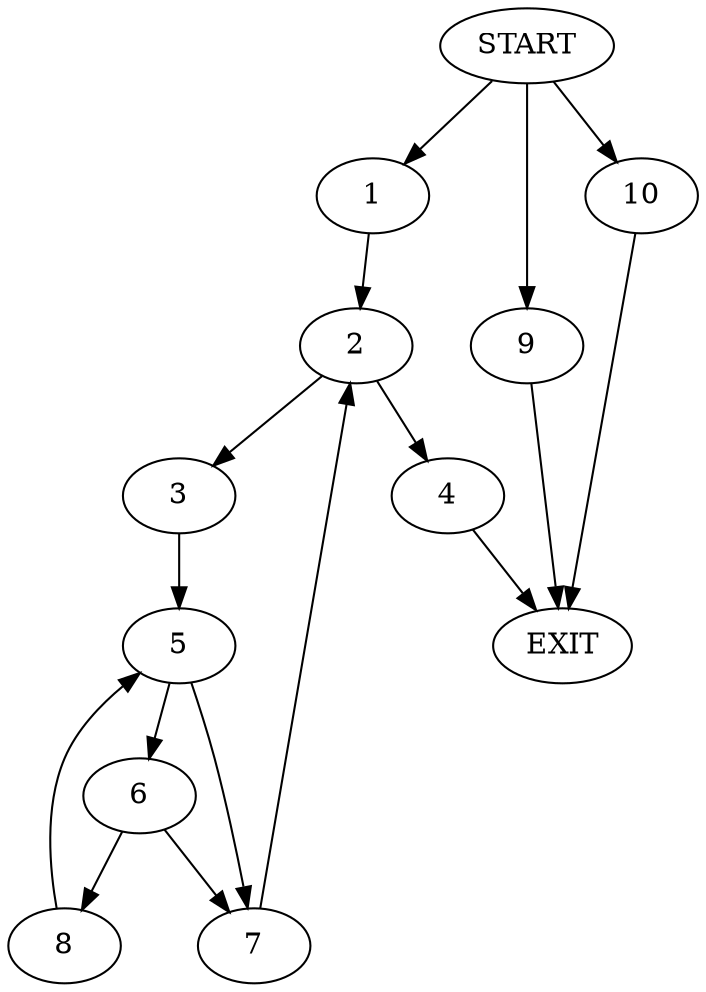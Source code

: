 digraph {
0 [label="START"]
11 [label="EXIT"]
0 -> 1
1 -> 2
2 -> 3
2 -> 4
3 -> 5
4 -> 11
5 -> 6
5 -> 7
7 -> 2
6 -> 8
6 -> 7
8 -> 5
0 -> 9
9 -> 11
0 -> 10
10 -> 11
}
